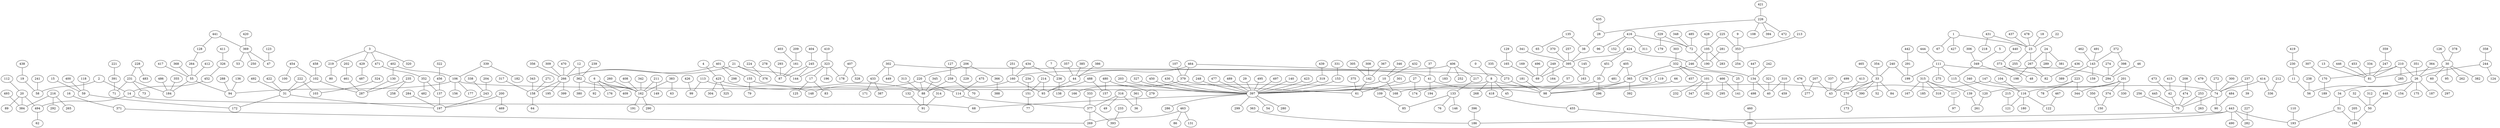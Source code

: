 graph G{
0--8;
1--23;
1--67;
1--427;
2--14;
2--58;
3--471;
3--219;
3--320;
3--429;
4--425;
5--349;
6--162;
6--92;
6--176;
6--409;
7--236;
8--397;
8--45;
8--268;
8--270;
8--418;
9--353;
400--59;
401--155;
401--266;
401--298;
402--106;
402--130;
403--161;
404--245;
405--365;
405--481;
406--160;
406--183;
406--217;
406--252;
407--178;
407--328;
408--162;
410--323;
411--326;
412--55;
413--270;
414--74;
414--336;
415--42;
416--72;
416--96;
416--152;
416--311;
417--55;
418--455;
419--230;
420--369;
300--74;
421--226;
422--31;
301--61;
423--397;
302--273;
302--433;
302--449;
424--451;
424--246;
424--395;
303--332;
425--88;
425--304;
425--325;
305--142;
426--99;
306--349;
428--105;
307--170;
308--142;
429--487;
309--266;
430--397;
310--40;
310--459;
431--23;
431--218;
432--10;
433--171;
433--387;
312--50;
434--160;
434--236;
313--88;
435--28;
314--91;
315--139;
315--117;
315--167;
315--185;
315--318;
436--82;
437--23;
316--377;
316--36;
316--49;
438--19;
317--158;
439--319;
319--397;
440--373;
441--128;
441--369;
442--291;
321--40;
200--197;
200--469;
443--360;
443--186;
443--193;
443--282;
443--490;
322--456;
201--344;
201--116;
201--330;
201--374;
202--461;
444--111;
323--144;
323--17;
323--178;
323--196;
203--397;
445--75;
324--103;
204--243;
446--81;
326--452;
447--134;
205--188;
327--397;
448--50;
206--220;
206--229;
206--366;
207--43;
207--277;
208--474;
329--72;
329--179;
209--161;
450--397;
451--35;
331--153;
452--14;
210--26;
210--81;
210--170;
210--285;
332--365;
332--25;
332--101;
332--457;
211--162;
211--149;
453--81;
454--102;
454--100;
212--336;
333--377;
455--360;
213--353;
334--81;
335--273;
214--93;
214--151;
456--137;
215--121;
337--43;
216--384;
216--265;
216--292;
458--102;
338--243;
217--133;
339--106;
339--182;
219--80;
460--360;
461--287;
340--116;
341--395;
462--143;
220--88;
220--114;
220--148;
221--391;
342--162;
463--269;
463--86;
463--131;
101--192;
101--232;
101--347;
464--41;
464--44;
464--379;
343--158;
222--31;
222--103;
465--33;
102--287;
102--31;
223--120;
223--78;
223--344;
466--141;
466--295;
224--376;
345--88;
346--10;
225--105;
225--353;
104--116;
467--122;
105--246;
105--190;
105--283;
226--28;
226--108;
226--394;
226--472;
106--397;
106--94;
106--156;
106--177;
227--282;
348--72;
228--231;
228--483;
349--115;
349--198;
107--379;
109--85;
470--266;
471--352;
350--150;
351--26;
230--11;
231--184;
231--71;
231--73;
473--42;
110--193;
352--137;
352--482;
111--199;
111--115;
111--275;
111--294;
474--75;
353--254;
354--33;
112--20;
475--114;
233--393;
355--184;
476--277;
234--151;
113--148;
113--99;
477--397;
235--287;
235--258;
356--266;
114--377;
115--120;
357--44;
236--138;
478--23;
237--74;
237--39;
479--74;
358--244;
116--121;
116--122;
116--180;
238--56;
117--97;
359--247;
239--362;
118--59;
119--174;
10--397;
10--168;
11--56;
12--266;
12--362;
13--81;
14--68;
14--494;
15--59;
16--371;
17--83;
17--125;
18--23;
19--58;
480--157;
480--279;
240--33;
240--199;
361--36;
241--58;
362--162;
362--380;
120--261;
484--90;
242--134;
363--186;
485--72;
243--197;
364--26;
365--168;
365--98;
365--392;
486--184;
123--47;
244--26;
244--124;
245--144;
245--87;
366--388;
246--134;
246--276;
488--93;
488--157;
367--142;
489--397;
368--55;
247--81;
126--30;
248--397;
369--47;
369--53;
369--250;
127--259;
128--264;
249--69;
249--164;
129--165;
20--494;
20--89;
20--384;
21--266;
21--144;
21--376;
22--23;
23--267;
23--255;
24--267;
24--289;
24--381;
25--141;
26--34;
26--56;
26--154;
26--175;
26--187;
27--397;
27--174;
28--38;
29--397;
370--395;
491--143;
492--31;
371--269;
130--287;
493--384;
372--398;
372--143;
251--160;
494--62;
373--82;
373--48;
495--397;
253--75;
253--263;
374--150;
132--91;
496--69;
375--61;
133--76;
133--85;
133--146;
497--397;
134--40;
134--498;
256--75;
135--38;
135--65;
377--269;
377--393;
136--94;
499--43;
257--395;
378--30;
379--61;
379--166;
137--197;
259--88;
259--70;
139--261;
30--81;
30--60;
30--95;
30--262;
30--382;
31--172;
31--197;
32--50;
33--270;
33--43;
33--52;
33--84;
33--390;
34--51;
35--397;
35--296;
37--41;
38--395;
260--162;
140--397;
383--162;
383--63;
142--61;
264--55;
385--44;
143--159;
143--389;
386--44;
266--158;
266--195;
266--399;
145--163;
267--198;
267--82;
147--270;
147--74;
41--98;
41--194;
42--75;
44--93;
46--294;
270--173;
391--71;
271--158;
272--74;
151--77;
273--98;
153--397;
395--69;
395--163;
274--294;
396--186;
397--54;
397--68;
397--280;
397--286;
397--299;
155--168;
155--79;
398--294;
278--87;
158--64;
50--188;
51--193;
51--188;
55--94;
55--184;
57--98;
59--172;
281--190;
160--93;
160--88;
161--87;
162--191;
162--290;
284--197;
165--69;
288--94;
169--69;
60--297;
66--98;
291--199;
170--189;
293--87;
72--190;
74--75;
74--90;
181--98;
88--91;
}
